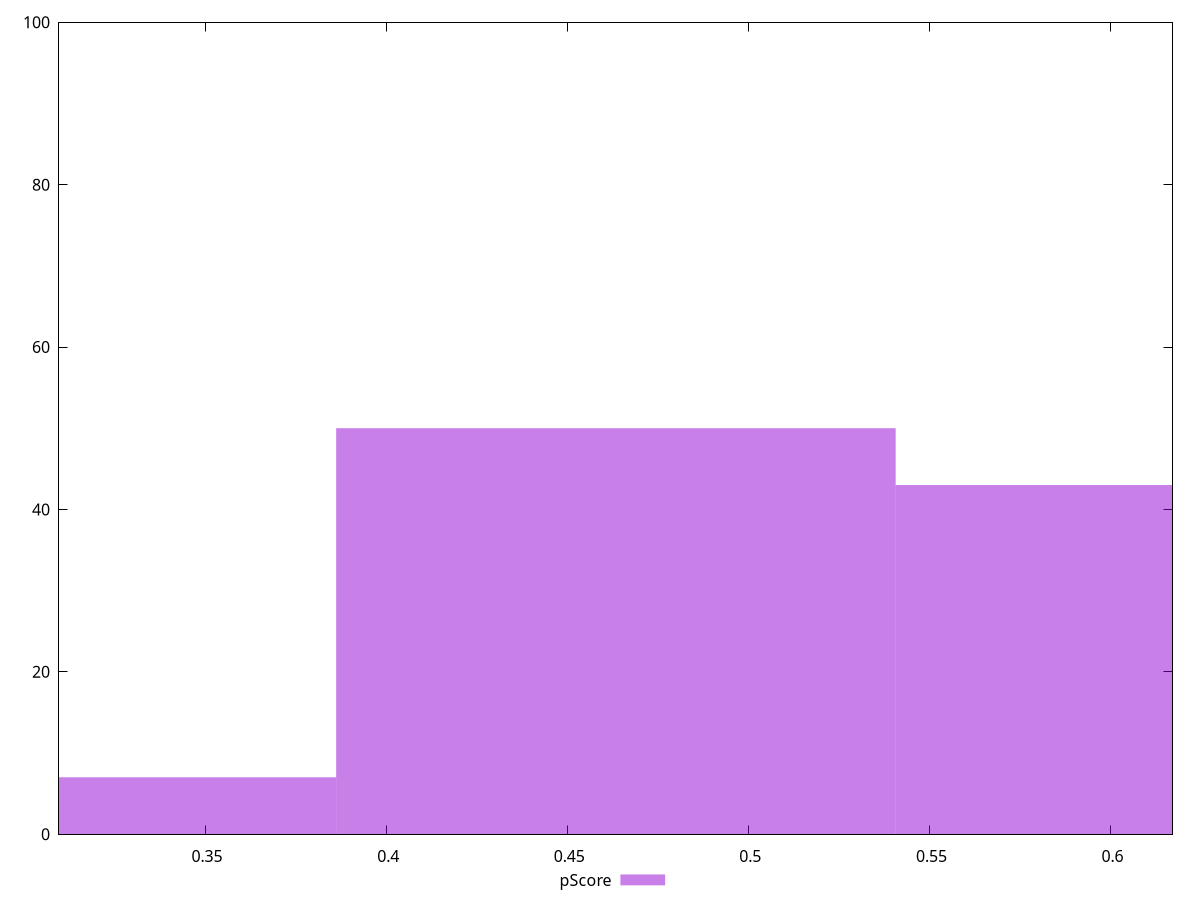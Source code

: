 reset

$pScore <<EOF
0.4634456596882629 50
0.6179275462510172 43
0.3089637731255086 7
EOF

set key outside below
set boxwidth 0.1544818865627543
set xrange [0.3096769650677284:0.6171214245288413]
set yrange [0:100]
set trange [0:100]
set style fill transparent solid 0.5 noborder
set terminal svg size 640, 490 enhanced background rgb 'white'
set output "report_00013_2021-02-09T12-04-24.940Z/interactive/samples/pages+cached+noadtech+nomedia/pScore/histogram.svg"

plot $pScore title "pScore" with boxes

reset
